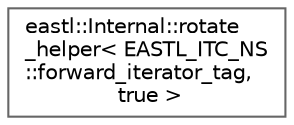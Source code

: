 digraph "类继承关系图"
{
 // LATEX_PDF_SIZE
  bgcolor="transparent";
  edge [fontname=Helvetica,fontsize=10,labelfontname=Helvetica,labelfontsize=10];
  node [fontname=Helvetica,fontsize=10,shape=box,height=0.2,width=0.4];
  rankdir="LR";
  Node0 [id="Node000000",label="eastl::Internal::rotate\l_helper\< EASTL_ITC_NS\l::forward_iterator_tag,\l true \>",height=0.2,width=0.4,color="grey40", fillcolor="white", style="filled",URL="$structeastl_1_1_internal_1_1rotate__helper_3_01_e_a_s_t_l___i_t_c___n_s_1_1forward__iterator__tag_00_01true_01_4.html",tooltip=" "];
}
